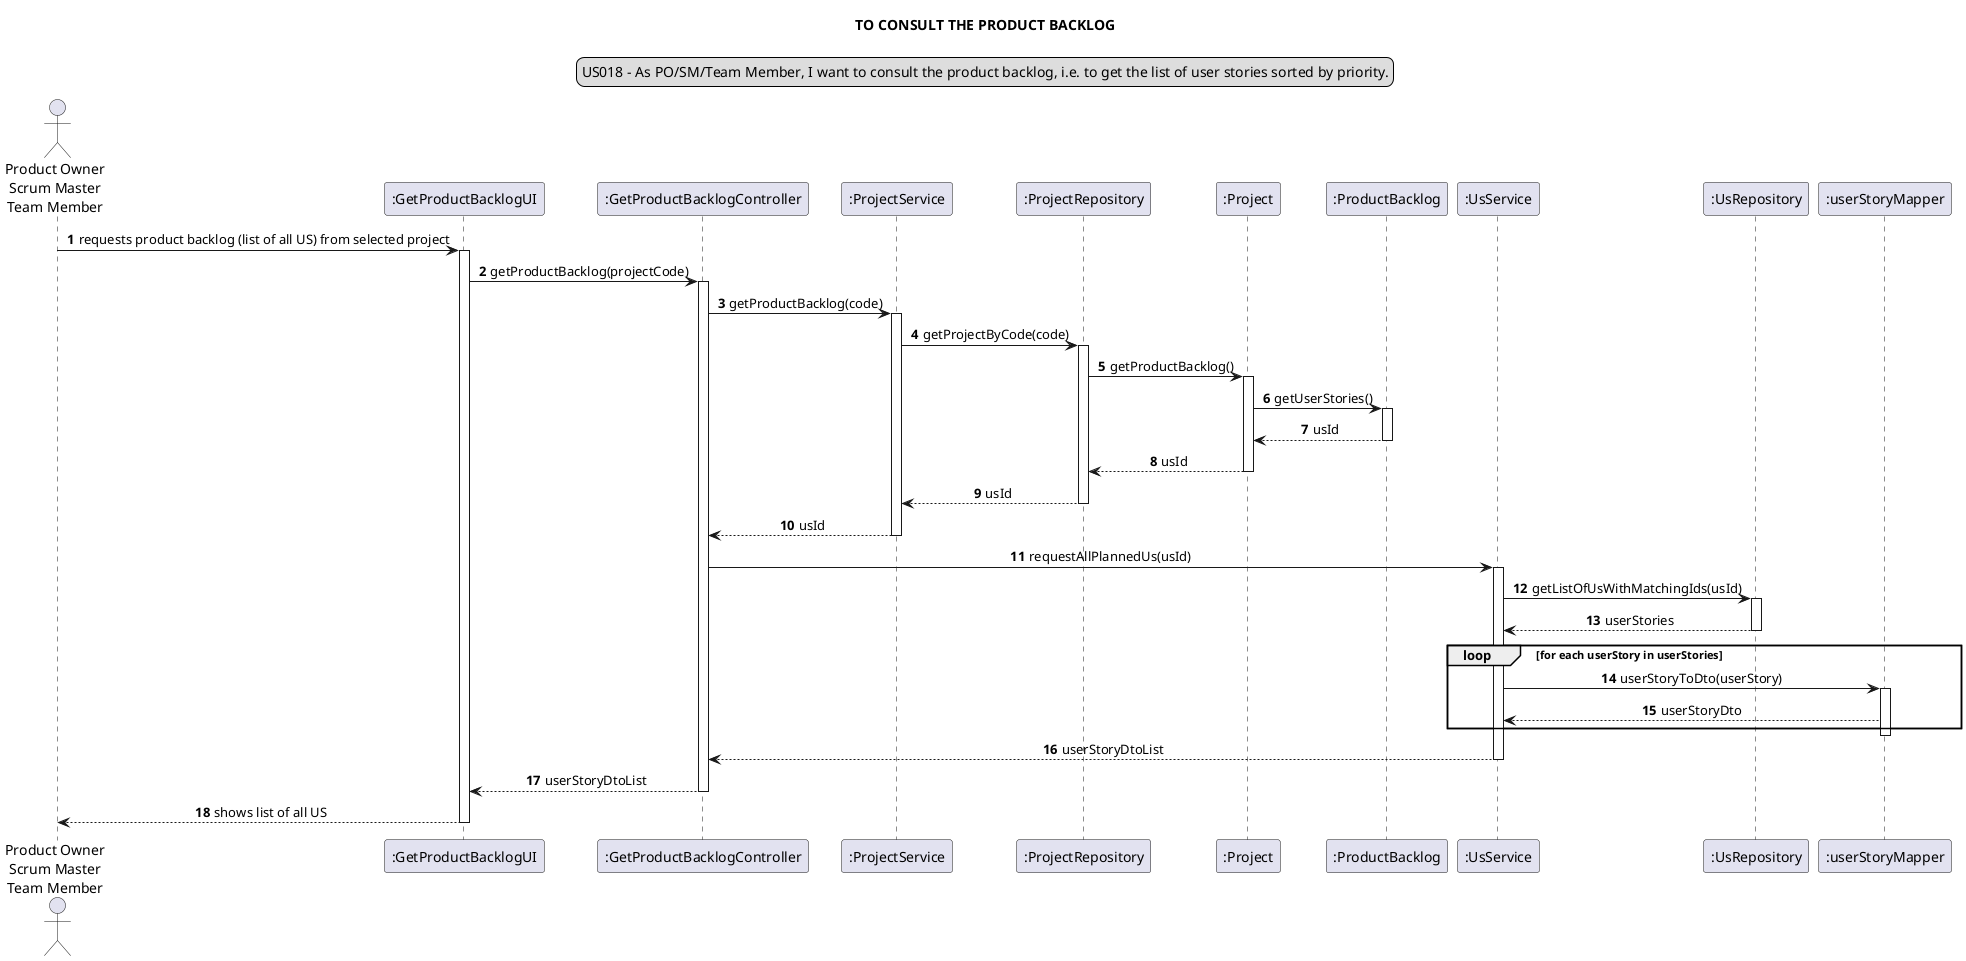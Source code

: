 @startuml
skinparam sequenceMessageAlign center
title TO CONSULT THE PRODUCT BACKLOG
legend top
US018 - As PO/SM/Team Member, I want to consult the product backlog, i.e. to get the list of user stories sorted by priority.
end legend
autonumber

actor "Product Owner\nScrum Master\nTeam Member" as actor
participant ":GetProductBacklogUI" as ui
participant ":GetProductBacklogController" as controller
participant ":ProjectService" as pservice
participant ":ProjectRepository" as prepo
participant ":Project" as project
participant ":ProductBacklog" as backlog
participant ":UsService" as uservice
participant ":UsRepository" as usrep
participant ":userStoryMapper" as usmapper



actor -> ui: requests product backlog (list of all US) from selected project
activate ui
ui -> controller: getProductBacklog(projectCode)
activate controller
controller -> pservice: getProductBacklog(code)
activate pservice
pservice -> prepo: getProjectByCode(code)
activate prepo
prepo -> project: getProductBacklog()
activate project
project -> backlog: getUserStories()
activate backlog
backlog --> project: usId
deactivate backlog
project --> prepo: usId
deactivate project
prepo --> pservice: usId
deactivate prepo
pservice --> controller: usId
deactivate pservice
controller -> uservice : requestAllPlannedUs(usId)
activate uservice
uservice -> usrep : getListOfUsWithMatchingIds(usId)
activate usrep
usrep --> uservice : userStories
deactivate usrep
loop for each userStory in userStories
uservice -> usmapper:  userStoryToDto(userStory)
activate usmapper
usmapper --> uservice : userStoryDto

end loop
deactivate usmapper
uservice --> controller: userStoryDtoList
deactivate uservice
controller --> ui : userStoryDtoList
deactivate controller

ui --> actor: shows list of all US
deactivate ui
@enduml